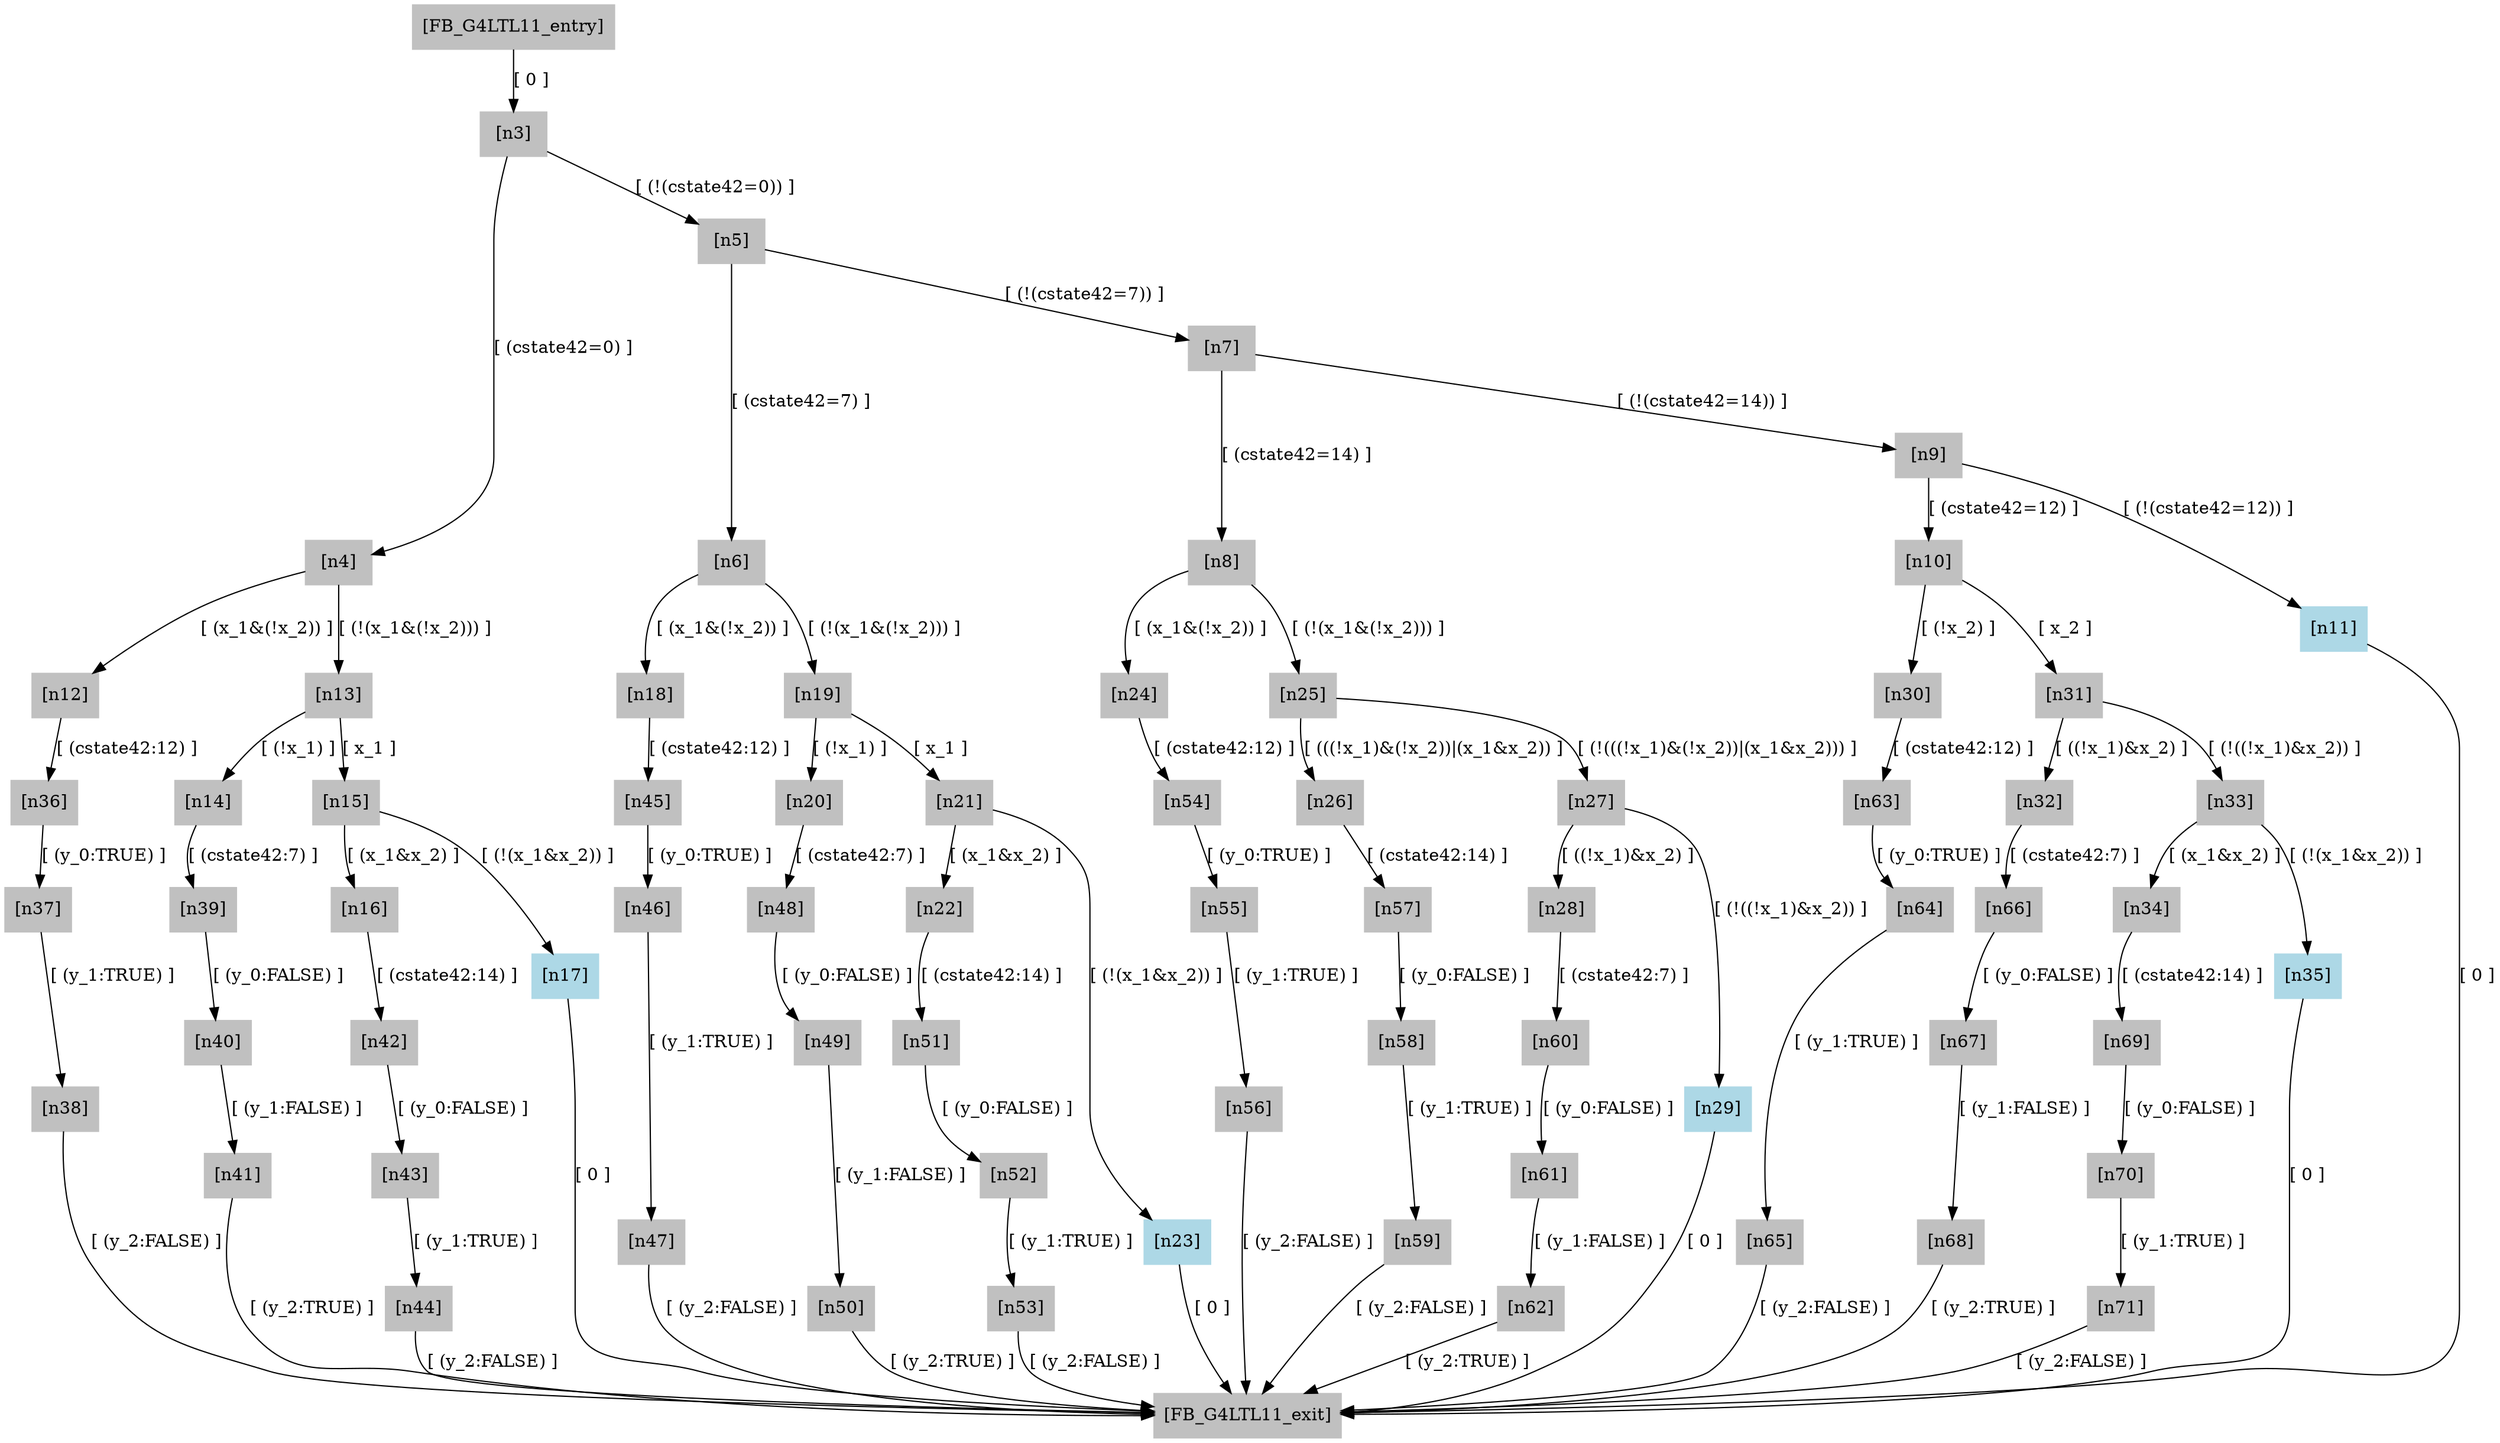 digraph "FB_G4LTL11" {
"[FB_G4LTL11_entry]" [label="[FB_G4LTL11_entry]", color=gray,style=filled,shape=box]
"[n3]" [label="[n3]", color=gray,style=filled,shape=box]
"[n4]" [label="[n4]", color=gray,style=filled,shape=box]
"[n5]" [label="[n5]", color=gray,style=filled,shape=box]
"[n6]" [label="[n6]", color=gray,style=filled,shape=box]
"[n7]" [label="[n7]", color=gray,style=filled,shape=box]
"[n8]" [label="[n8]", color=gray,style=filled,shape=box]
"[n9]" [label="[n9]", color=gray,style=filled,shape=box]
"[n10]" [label="[n10]", color=gray,style=filled,shape=box]
"[n11]" [label="[n11]", color=lightblue,style=filled,shape=box]
"[n12]" [label="[n12]", color=gray,style=filled,shape=box]
"[n13]" [label="[n13]", color=gray,style=filled,shape=box]
"[n14]" [label="[n14]", color=gray,style=filled,shape=box]
"[n15]" [label="[n15]", color=gray,style=filled,shape=box]
"[n16]" [label="[n16]", color=gray,style=filled,shape=box]
"[n17]" [label="[n17]", color=lightblue,style=filled,shape=box]
"[n18]" [label="[n18]", color=gray,style=filled,shape=box]
"[n19]" [label="[n19]", color=gray,style=filled,shape=box]
"[n20]" [label="[n20]", color=gray,style=filled,shape=box]
"[n21]" [label="[n21]", color=gray,style=filled,shape=box]
"[n22]" [label="[n22]", color=gray,style=filled,shape=box]
"[n23]" [label="[n23]", color=lightblue,style=filled,shape=box]
"[n24]" [label="[n24]", color=gray,style=filled,shape=box]
"[n25]" [label="[n25]", color=gray,style=filled,shape=box]
"[n26]" [label="[n26]", color=gray,style=filled,shape=box]
"[n27]" [label="[n27]", color=gray,style=filled,shape=box]
"[n28]" [label="[n28]", color=gray,style=filled,shape=box]
"[n29]" [label="[n29]", color=lightblue,style=filled,shape=box]
"[n30]" [label="[n30]", color=gray,style=filled,shape=box]
"[n31]" [label="[n31]", color=gray,style=filled,shape=box]
"[n32]" [label="[n32]", color=gray,style=filled,shape=box]
"[n33]" [label="[n33]", color=gray,style=filled,shape=box]
"[n34]" [label="[n34]", color=gray,style=filled,shape=box]
"[n35]" [label="[n35]", color=lightblue,style=filled,shape=box]
"[n36]" [label="[n36]", color=gray,style=filled,shape=box]
"[n37]" [label="[n37]", color=gray,style=filled,shape=box]
"[n38]" [label="[n38]", color=gray,style=filled,shape=box]
"[n39]" [label="[n39]", color=gray,style=filled,shape=box]
"[n40]" [label="[n40]", color=gray,style=filled,shape=box]
"[n41]" [label="[n41]", color=gray,style=filled,shape=box]
"[n42]" [label="[n42]", color=gray,style=filled,shape=box]
"[n43]" [label="[n43]", color=gray,style=filled,shape=box]
"[n44]" [label="[n44]", color=gray,style=filled,shape=box]
"[n45]" [label="[n45]", color=gray,style=filled,shape=box]
"[n46]" [label="[n46]", color=gray,style=filled,shape=box]
"[n47]" [label="[n47]", color=gray,style=filled,shape=box]
"[n48]" [label="[n48]", color=gray,style=filled,shape=box]
"[n49]" [label="[n49]", color=gray,style=filled,shape=box]
"[n50]" [label="[n50]", color=gray,style=filled,shape=box]
"[n51]" [label="[n51]", color=gray,style=filled,shape=box]
"[n52]" [label="[n52]", color=gray,style=filled,shape=box]
"[n53]" [label="[n53]", color=gray,style=filled,shape=box]
"[n54]" [label="[n54]", color=gray,style=filled,shape=box]
"[n55]" [label="[n55]", color=gray,style=filled,shape=box]
"[n56]" [label="[n56]", color=gray,style=filled,shape=box]
"[n57]" [label="[n57]", color=gray,style=filled,shape=box]
"[n58]" [label="[n58]", color=gray,style=filled,shape=box]
"[n59]" [label="[n59]", color=gray,style=filled,shape=box]
"[n60]" [label="[n60]", color=gray,style=filled,shape=box]
"[n61]" [label="[n61]", color=gray,style=filled,shape=box]
"[n62]" [label="[n62]", color=gray,style=filled,shape=box]
"[n63]" [label="[n63]", color=gray,style=filled,shape=box]
"[n64]" [label="[n64]", color=gray,style=filled,shape=box]
"[n65]" [label="[n65]", color=gray,style=filled,shape=box]
"[n66]" [label="[n66]", color=gray,style=filled,shape=box]
"[n67]" [label="[n67]", color=gray,style=filled,shape=box]
"[n68]" [label="[n68]", color=gray,style=filled,shape=box]
"[n69]" [label="[n69]", color=gray,style=filled,shape=box]
"[n70]" [label="[n70]", color=gray,style=filled,shape=box]
"[n71]" [label="[n71]", color=gray,style=filled,shape=box]
"[FB_G4LTL11_exit]" [label="[FB_G4LTL11_exit]", color=gray,style=filled,shape=box]
"[FB_G4LTL11_entry]" -> "[n3]" [label="[ 0 ]",color=black]
"[n3]" -> "[n4]" [label="[ (cstate42=0) ]",color=black]
"[n3]" -> "[n5]" [label="[ (!(cstate42=0)) ]",color=black]
"[n5]" -> "[n6]" [label="[ (cstate42=7) ]",color=black]
"[n5]" -> "[n7]" [label="[ (!(cstate42=7)) ]",color=black]
"[n7]" -> "[n8]" [label="[ (cstate42=14) ]",color=black]
"[n7]" -> "[n9]" [label="[ (!(cstate42=14)) ]",color=black]
"[n9]" -> "[n10]" [label="[ (cstate42=12) ]",color=black]
"[n9]" -> "[n11]" [label="[ (!(cstate42=12)) ]",color=black]
"[n11]" -> "[FB_G4LTL11_exit]" [label="[ 0 ]",color=black]
"[n4]" -> "[n12]" [label="[ (x_1&(!x_2)) ]",color=black]
"[n4]" -> "[n13]" [label="[ (!(x_1&(!x_2))) ]",color=black]
"[n13]" -> "[n14]" [label="[ (!x_1) ]",color=black]
"[n13]" -> "[n15]" [label="[ x_1 ]",color=black]
"[n15]" -> "[n16]" [label="[ (x_1&x_2) ]",color=black]
"[n15]" -> "[n17]" [label="[ (!(x_1&x_2)) ]",color=black]
"[n17]" -> "[FB_G4LTL11_exit]" [label="[ 0 ]",color=black]
"[n6]" -> "[n18]" [label="[ (x_1&(!x_2)) ]",color=black]
"[n6]" -> "[n19]" [label="[ (!(x_1&(!x_2))) ]",color=black]
"[n19]" -> "[n20]" [label="[ (!x_1) ]",color=black]
"[n19]" -> "[n21]" [label="[ x_1 ]",color=black]
"[n21]" -> "[n22]" [label="[ (x_1&x_2) ]",color=black]
"[n21]" -> "[n23]" [label="[ (!(x_1&x_2)) ]",color=black]
"[n23]" -> "[FB_G4LTL11_exit]" [label="[ 0 ]",color=black]
"[n8]" -> "[n24]" [label="[ (x_1&(!x_2)) ]",color=black]
"[n8]" -> "[n25]" [label="[ (!(x_1&(!x_2))) ]",color=black]
"[n25]" -> "[n26]" [label="[ (((!x_1)&(!x_2))|(x_1&x_2)) ]",color=black]
"[n25]" -> "[n27]" [label="[ (!(((!x_1)&(!x_2))|(x_1&x_2))) ]",color=black]
"[n27]" -> "[n28]" [label="[ ((!x_1)&x_2) ]",color=black]
"[n27]" -> "[n29]" [label="[ (!((!x_1)&x_2)) ]",color=black]
"[n29]" -> "[FB_G4LTL11_exit]" [label="[ 0 ]",color=black]
"[n10]" -> "[n30]" [label="[ (!x_2) ]",color=black]
"[n10]" -> "[n31]" [label="[ x_2 ]",color=black]
"[n31]" -> "[n32]" [label="[ ((!x_1)&x_2) ]",color=black]
"[n31]" -> "[n33]" [label="[ (!((!x_1)&x_2)) ]",color=black]
"[n33]" -> "[n34]" [label="[ (x_1&x_2) ]",color=black]
"[n33]" -> "[n35]" [label="[ (!(x_1&x_2)) ]",color=black]
"[n35]" -> "[FB_G4LTL11_exit]" [label="[ 0 ]",color=black]
"[n12]" -> "[n36]" [label="[ (cstate42:12) ]",color=black]
"[n36]" -> "[n37]" [label="[ (y_0:TRUE) ]",color=black]
"[n37]" -> "[n38]" [label="[ (y_1:TRUE) ]",color=black]
"[n38]" -> "[FB_G4LTL11_exit]" [label="[ (y_2:FALSE) ]",color=black]
"[n14]" -> "[n39]" [label="[ (cstate42:7) ]",color=black]
"[n39]" -> "[n40]" [label="[ (y_0:FALSE) ]",color=black]
"[n40]" -> "[n41]" [label="[ (y_1:FALSE) ]",color=black]
"[n41]" -> "[FB_G4LTL11_exit]" [label="[ (y_2:TRUE) ]",color=black]
"[n16]" -> "[n42]" [label="[ (cstate42:14) ]",color=black]
"[n42]" -> "[n43]" [label="[ (y_0:FALSE) ]",color=black]
"[n43]" -> "[n44]" [label="[ (y_1:TRUE) ]",color=black]
"[n44]" -> "[FB_G4LTL11_exit]" [label="[ (y_2:FALSE) ]",color=black]
"[n18]" -> "[n45]" [label="[ (cstate42:12) ]",color=black]
"[n45]" -> "[n46]" [label="[ (y_0:TRUE) ]",color=black]
"[n46]" -> "[n47]" [label="[ (y_1:TRUE) ]",color=black]
"[n47]" -> "[FB_G4LTL11_exit]" [label="[ (y_2:FALSE) ]",color=black]
"[n20]" -> "[n48]" [label="[ (cstate42:7) ]",color=black]
"[n48]" -> "[n49]" [label="[ (y_0:FALSE) ]",color=black]
"[n49]" -> "[n50]" [label="[ (y_1:FALSE) ]",color=black]
"[n50]" -> "[FB_G4LTL11_exit]" [label="[ (y_2:TRUE) ]",color=black]
"[n22]" -> "[n51]" [label="[ (cstate42:14) ]",color=black]
"[n51]" -> "[n52]" [label="[ (y_0:FALSE) ]",color=black]
"[n52]" -> "[n53]" [label="[ (y_1:TRUE) ]",color=black]
"[n53]" -> "[FB_G4LTL11_exit]" [label="[ (y_2:FALSE) ]",color=black]
"[n24]" -> "[n54]" [label="[ (cstate42:12) ]",color=black]
"[n54]" -> "[n55]" [label="[ (y_0:TRUE) ]",color=black]
"[n55]" -> "[n56]" [label="[ (y_1:TRUE) ]",color=black]
"[n56]" -> "[FB_G4LTL11_exit]" [label="[ (y_2:FALSE) ]",color=black]
"[n26]" -> "[n57]" [label="[ (cstate42:14) ]",color=black]
"[n57]" -> "[n58]" [label="[ (y_0:FALSE) ]",color=black]
"[n58]" -> "[n59]" [label="[ (y_1:TRUE) ]",color=black]
"[n59]" -> "[FB_G4LTL11_exit]" [label="[ (y_2:FALSE) ]",color=black]
"[n28]" -> "[n60]" [label="[ (cstate42:7) ]",color=black]
"[n60]" -> "[n61]" [label="[ (y_0:FALSE) ]",color=black]
"[n61]" -> "[n62]" [label="[ (y_1:FALSE) ]",color=black]
"[n62]" -> "[FB_G4LTL11_exit]" [label="[ (y_2:TRUE) ]",color=black]
"[n30]" -> "[n63]" [label="[ (cstate42:12) ]",color=black]
"[n63]" -> "[n64]" [label="[ (y_0:TRUE) ]",color=black]
"[n64]" -> "[n65]" [label="[ (y_1:TRUE) ]",color=black]
"[n65]" -> "[FB_G4LTL11_exit]" [label="[ (y_2:FALSE) ]",color=black]
"[n32]" -> "[n66]" [label="[ (cstate42:7) ]",color=black]
"[n66]" -> "[n67]" [label="[ (y_0:FALSE) ]",color=black]
"[n67]" -> "[n68]" [label="[ (y_1:FALSE) ]",color=black]
"[n68]" -> "[FB_G4LTL11_exit]" [label="[ (y_2:TRUE) ]",color=black]
"[n34]" -> "[n69]" [label="[ (cstate42:14) ]",color=black]
"[n69]" -> "[n70]" [label="[ (y_0:FALSE) ]",color=black]
"[n70]" -> "[n71]" [label="[ (y_1:TRUE) ]",color=black]
"[n71]" -> "[FB_G4LTL11_exit]" [label="[ (y_2:FALSE) ]",color=black]
}
